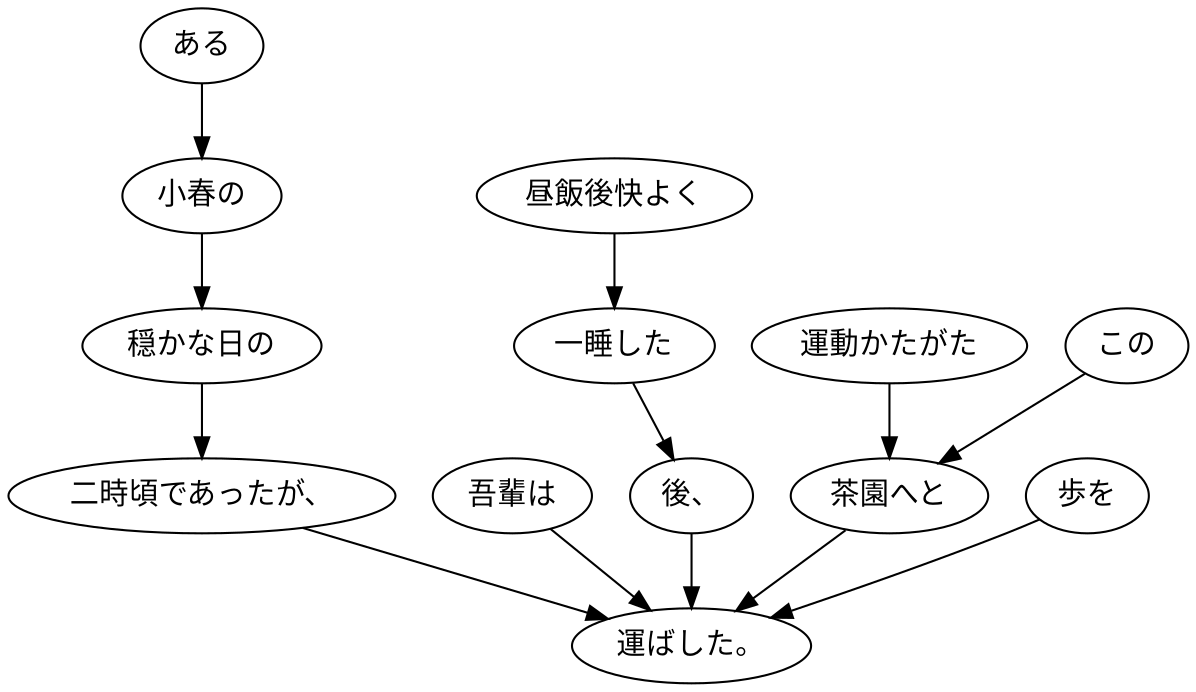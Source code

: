 digraph graph186 {
	node0 [label="ある"];
	node1 [label="小春の"];
	node2 [label="穏かな日の"];
	node3 [label="二時頃であったが、"];
	node4 [label="吾輩は"];
	node5 [label="昼飯後快よく"];
	node6 [label="一睡した"];
	node7 [label="後、"];
	node8 [label="運動かたがた"];
	node9 [label="この"];
	node10 [label="茶園へと"];
	node11 [label="歩を"];
	node12 [label="運ばした。"];
	node0 -> node1;
	node1 -> node2;
	node2 -> node3;
	node3 -> node12;
	node4 -> node12;
	node5 -> node6;
	node6 -> node7;
	node7 -> node12;
	node8 -> node10;
	node9 -> node10;
	node10 -> node12;
	node11 -> node12;
}
